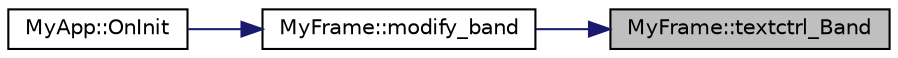 digraph "MyFrame::textctrl_Band"
{
 // LATEX_PDF_SIZE
  edge [fontname="Helvetica",fontsize="10",labelfontname="Helvetica",labelfontsize="10"];
  node [fontname="Helvetica",fontsize="10",shape=record];
  rankdir="RL";
  Node1 [label="MyFrame::textctrl_Band",height=0.2,width=0.4,color="black", fillcolor="grey75", style="filled", fontcolor="black",tooltip="Change band color (::blackback)"];
  Node1 -> Node2 [dir="back",color="midnightblue",fontsize="10",style="solid",fontname="Helvetica"];
  Node2 [label="MyFrame::modify_band",height=0.2,width=0.4,color="black", fillcolor="white", style="filled",URL="$class_my_frame.html#ace60b2d1541e7631b97d280529f1a2c8",tooltip=" "];
  Node2 -> Node3 [dir="back",color="midnightblue",fontsize="10",style="solid",fontname="Helvetica"];
  Node3 [label="MyApp::OnInit",height=0.2,width=0.4,color="black", fillcolor="white", style="filled",URL="$class_my_app.html#a79fa75d1155f0e85e20f2869538296d6",tooltip="Main routine of FermiSurfer."];
}
